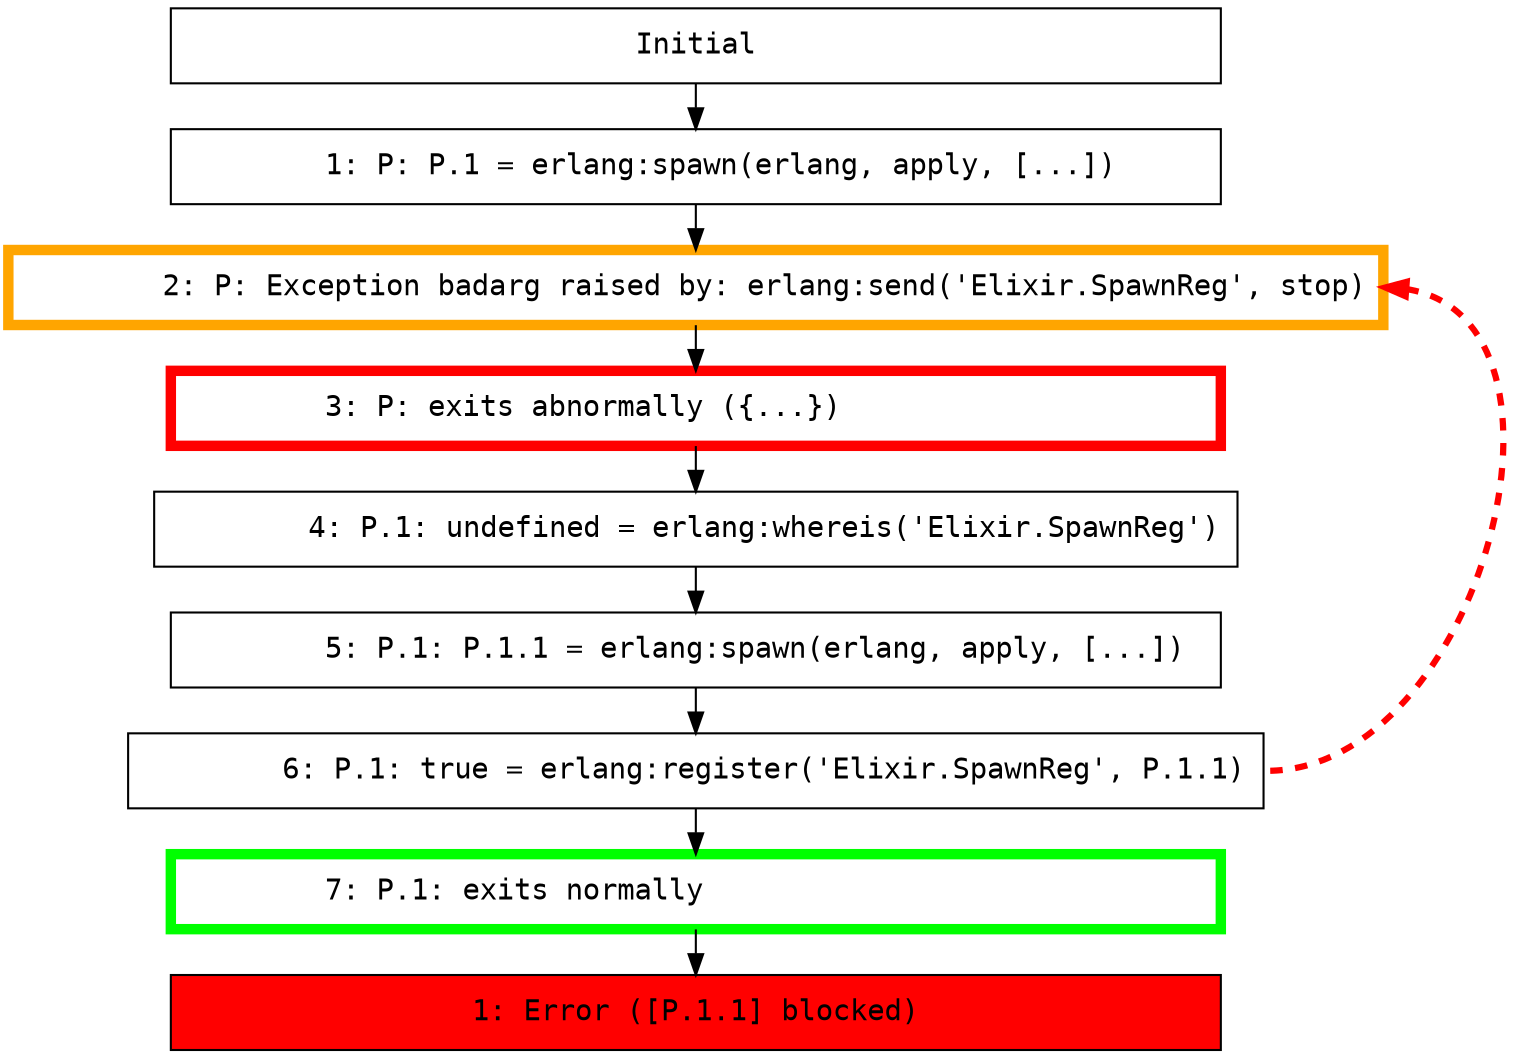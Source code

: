 digraph {
  graph [ranksep=0.3]
  node [shape=box,width=7,fontname=Monospace]
  init [label="Initial"];
  subgraph {
    "#Ref<0.0.1.338>" [label="        1: P: P.1 = erlang:spawn(erlang, apply, [...])\l"];
    "init" -> "#Ref<0.0.1.338>"[weight=1000];
    "#Ref<0.0.1.356>" [label="        2: P: Exception badarg raised by: erlang:send('Elixir.SpawnReg', stop)\l",color=orange,penwidth=5];
    "#Ref<0.0.1.338>" -> "#Ref<0.0.1.356>"[weight=1000];
    "#Ref<0.0.1.360>" [label="        3: P: exits abnormally ({...})\l",color=red,penwidth=5];
    "#Ref<0.0.1.356>" -> "#Ref<0.0.1.360>"[weight=1000];
    "#Ref<0.0.1.363>" [label="        4: P.1: undefined = erlang:whereis('Elixir.SpawnReg')\l"];
    "#Ref<0.0.1.360>" -> "#Ref<0.0.1.363>"[weight=1000];
    "#Ref<0.0.1.365>" [label="        5: P.1: P.1.1 = erlang:spawn(erlang, apply, [...])\l"];
    "#Ref<0.0.1.363>" -> "#Ref<0.0.1.365>"[weight=1000];
    "#Ref<0.0.1.367>" [label="        6: P.1: true = erlang:register('Elixir.SpawnReg', P.1.1)\l"];
    "#Ref<0.0.1.365>" -> "#Ref<0.0.1.367>"[weight=1000];
    "#Ref<0.0.1.369>" [label="        7: P.1: exits normally\l",color=lime,penwidth=5];
    "#Ref<0.0.1.367>" -> "#Ref<0.0.1.369>"[weight=1000];
    "#Ref<0.0.1.356>":e -> "#Ref<0.0.1.367>":e[constraint=false, color=red, dir=back, penwidth=3, style=dashed];
    "#Ref<0.0.1.406>" [label="1: Error ([P.1.1] blocked)",style=filled,fillcolor=red];
    "#Ref<0.0.1.369>" -> "#Ref<0.0.1.406>"[weight=1000];
  }
}
